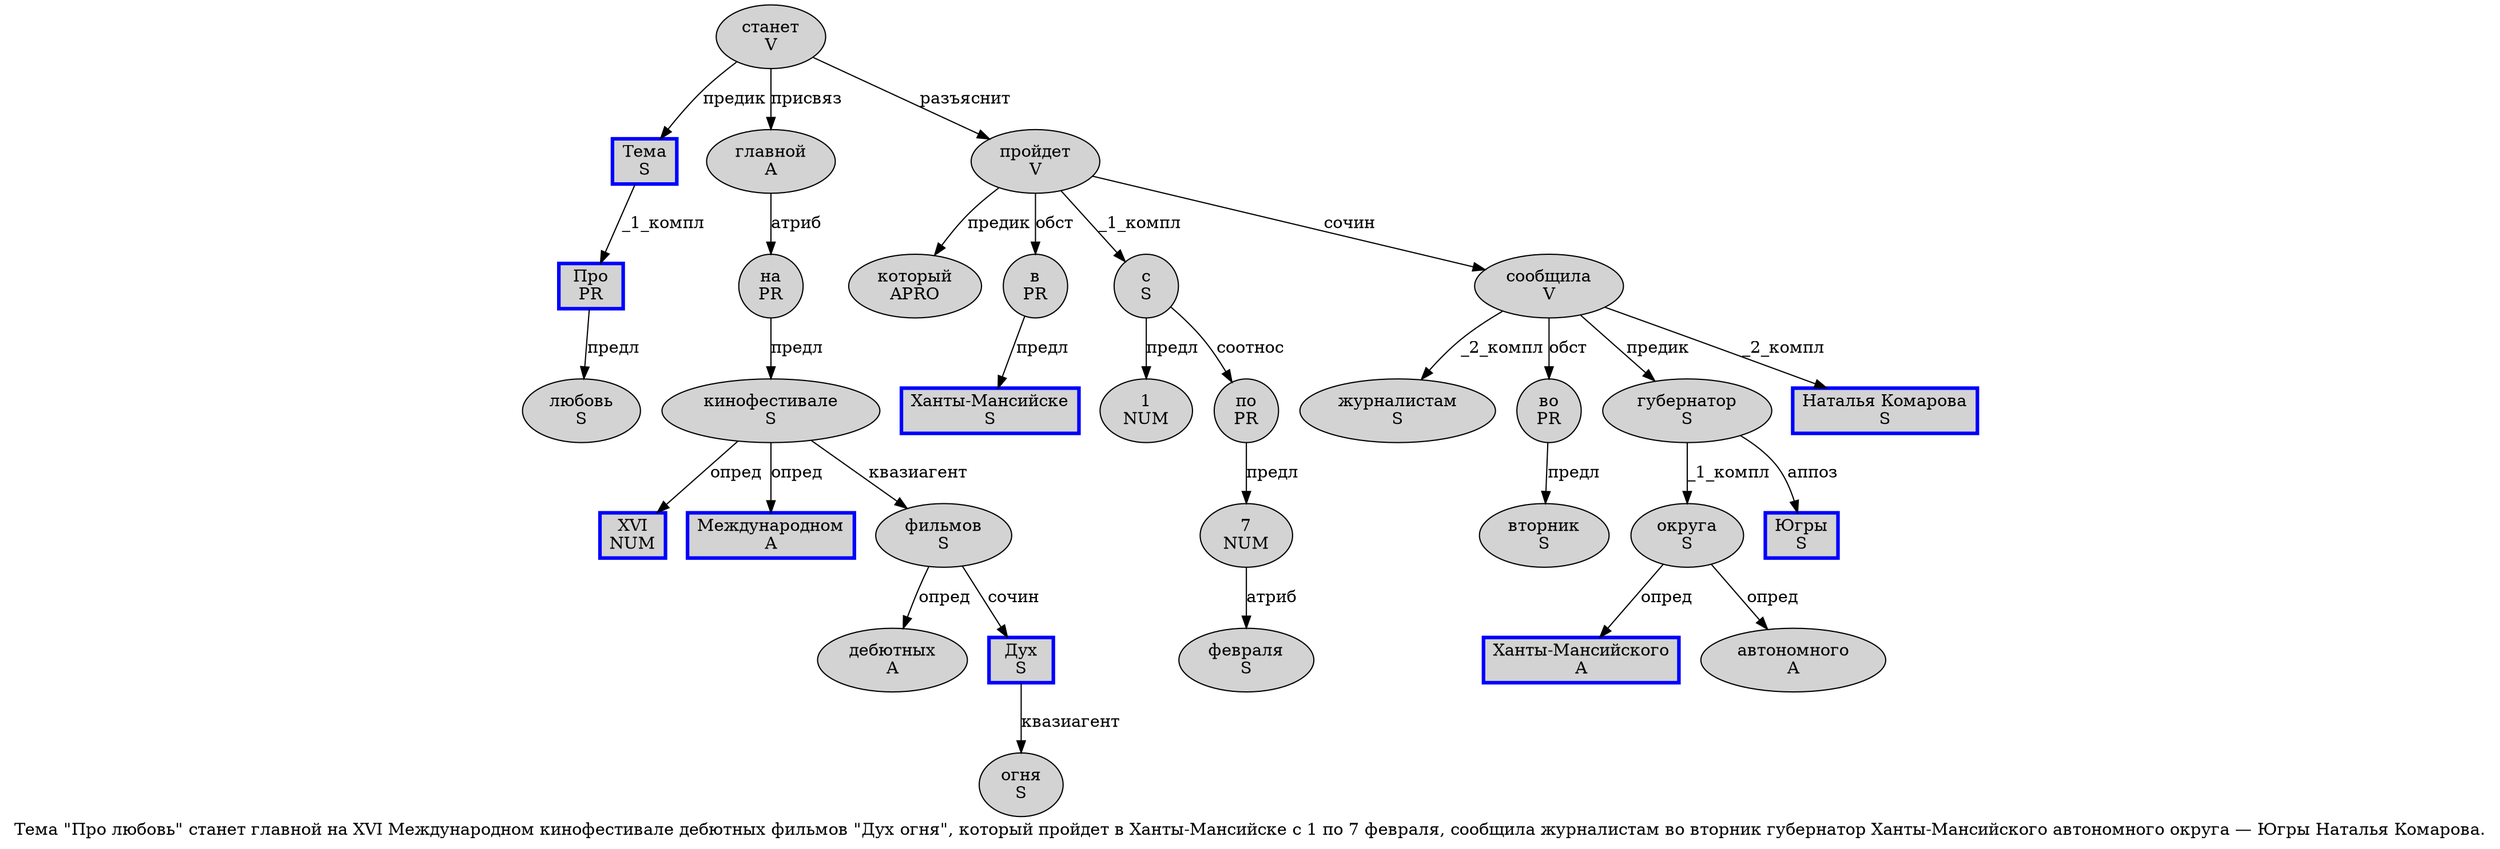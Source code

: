 digraph SENTENCE_562 {
	graph [label="Тема \"Про любовь\" станет главной на XVI Международном кинофестивале дебютных фильмов \"Дух огня\", который пройдет в Ханты-Мансийске с 1 по 7 февраля, сообщила журналистам во вторник губернатор Ханты-Мансийского автономного округа — Югры Наталья Комарова."]
	node [style=filled]
		0 [label="Тема
S" color=blue fillcolor=lightgray penwidth=3 shape=box]
		2 [label="Про
PR" color=blue fillcolor=lightgray penwidth=3 shape=box]
		3 [label="любовь
S" color="" fillcolor=lightgray penwidth=1 shape=ellipse]
		5 [label="станет
V" color="" fillcolor=lightgray penwidth=1 shape=ellipse]
		6 [label="главной
A" color="" fillcolor=lightgray penwidth=1 shape=ellipse]
		7 [label="на
PR" color="" fillcolor=lightgray penwidth=1 shape=ellipse]
		8 [label="XVI
NUM" color=blue fillcolor=lightgray penwidth=3 shape=box]
		9 [label="Международном
A" color=blue fillcolor=lightgray penwidth=3 shape=box]
		10 [label="кинофестивале
S" color="" fillcolor=lightgray penwidth=1 shape=ellipse]
		11 [label="дебютных
A" color="" fillcolor=lightgray penwidth=1 shape=ellipse]
		12 [label="фильмов
S" color="" fillcolor=lightgray penwidth=1 shape=ellipse]
		14 [label="Дух
S" color=blue fillcolor=lightgray penwidth=3 shape=box]
		15 [label="огня
S" color="" fillcolor=lightgray penwidth=1 shape=ellipse]
		18 [label="который
APRO" color="" fillcolor=lightgray penwidth=1 shape=ellipse]
		19 [label="пройдет
V" color="" fillcolor=lightgray penwidth=1 shape=ellipse]
		20 [label="в
PR" color="" fillcolor=lightgray penwidth=1 shape=ellipse]
		21 [label="Ханты-Мансийске
S" color=blue fillcolor=lightgray penwidth=3 shape=box]
		22 [label="с
S" color="" fillcolor=lightgray penwidth=1 shape=ellipse]
		23 [label="1
NUM" color="" fillcolor=lightgray penwidth=1 shape=ellipse]
		24 [label="по
PR" color="" fillcolor=lightgray penwidth=1 shape=ellipse]
		25 [label="7
NUM" color="" fillcolor=lightgray penwidth=1 shape=ellipse]
		26 [label="февраля
S" color="" fillcolor=lightgray penwidth=1 shape=ellipse]
		28 [label="сообщила
V" color="" fillcolor=lightgray penwidth=1 shape=ellipse]
		29 [label="журналистам
S" color="" fillcolor=lightgray penwidth=1 shape=ellipse]
		30 [label="во
PR" color="" fillcolor=lightgray penwidth=1 shape=ellipse]
		31 [label="вторник
S" color="" fillcolor=lightgray penwidth=1 shape=ellipse]
		32 [label="губернатор
S" color="" fillcolor=lightgray penwidth=1 shape=ellipse]
		33 [label="Ханты-Мансийского
A" color=blue fillcolor=lightgray penwidth=3 shape=box]
		34 [label="автономного
A" color="" fillcolor=lightgray penwidth=1 shape=ellipse]
		35 [label="округа
S" color="" fillcolor=lightgray penwidth=1 shape=ellipse]
		37 [label="Югры
S" color=blue fillcolor=lightgray penwidth=3 shape=box]
		38 [label="Наталья Комарова
S" color=blue fillcolor=lightgray penwidth=3 shape=box]
			5 -> 0 [label="предик"]
			5 -> 6 [label="присвяз"]
			5 -> 19 [label="разъяснит"]
			20 -> 21 [label="предл"]
			14 -> 15 [label="квазиагент"]
			24 -> 25 [label="предл"]
			2 -> 3 [label="предл"]
			30 -> 31 [label="предл"]
			25 -> 26 [label="атриб"]
			35 -> 33 [label="опред"]
			35 -> 34 [label="опред"]
			28 -> 29 [label="_2_компл"]
			28 -> 30 [label="обст"]
			28 -> 32 [label="предик"]
			28 -> 38 [label="_2_компл"]
			10 -> 8 [label="опред"]
			10 -> 9 [label="опред"]
			10 -> 12 [label="квазиагент"]
			19 -> 18 [label="предик"]
			19 -> 20 [label="обст"]
			19 -> 22 [label="_1_компл"]
			19 -> 28 [label="сочин"]
			0 -> 2 [label="_1_компл"]
			22 -> 23 [label="предл"]
			22 -> 24 [label="соотнос"]
			6 -> 7 [label="атриб"]
			7 -> 10 [label="предл"]
			32 -> 35 [label="_1_компл"]
			32 -> 37 [label="аппоз"]
			12 -> 11 [label="опред"]
			12 -> 14 [label="сочин"]
}
